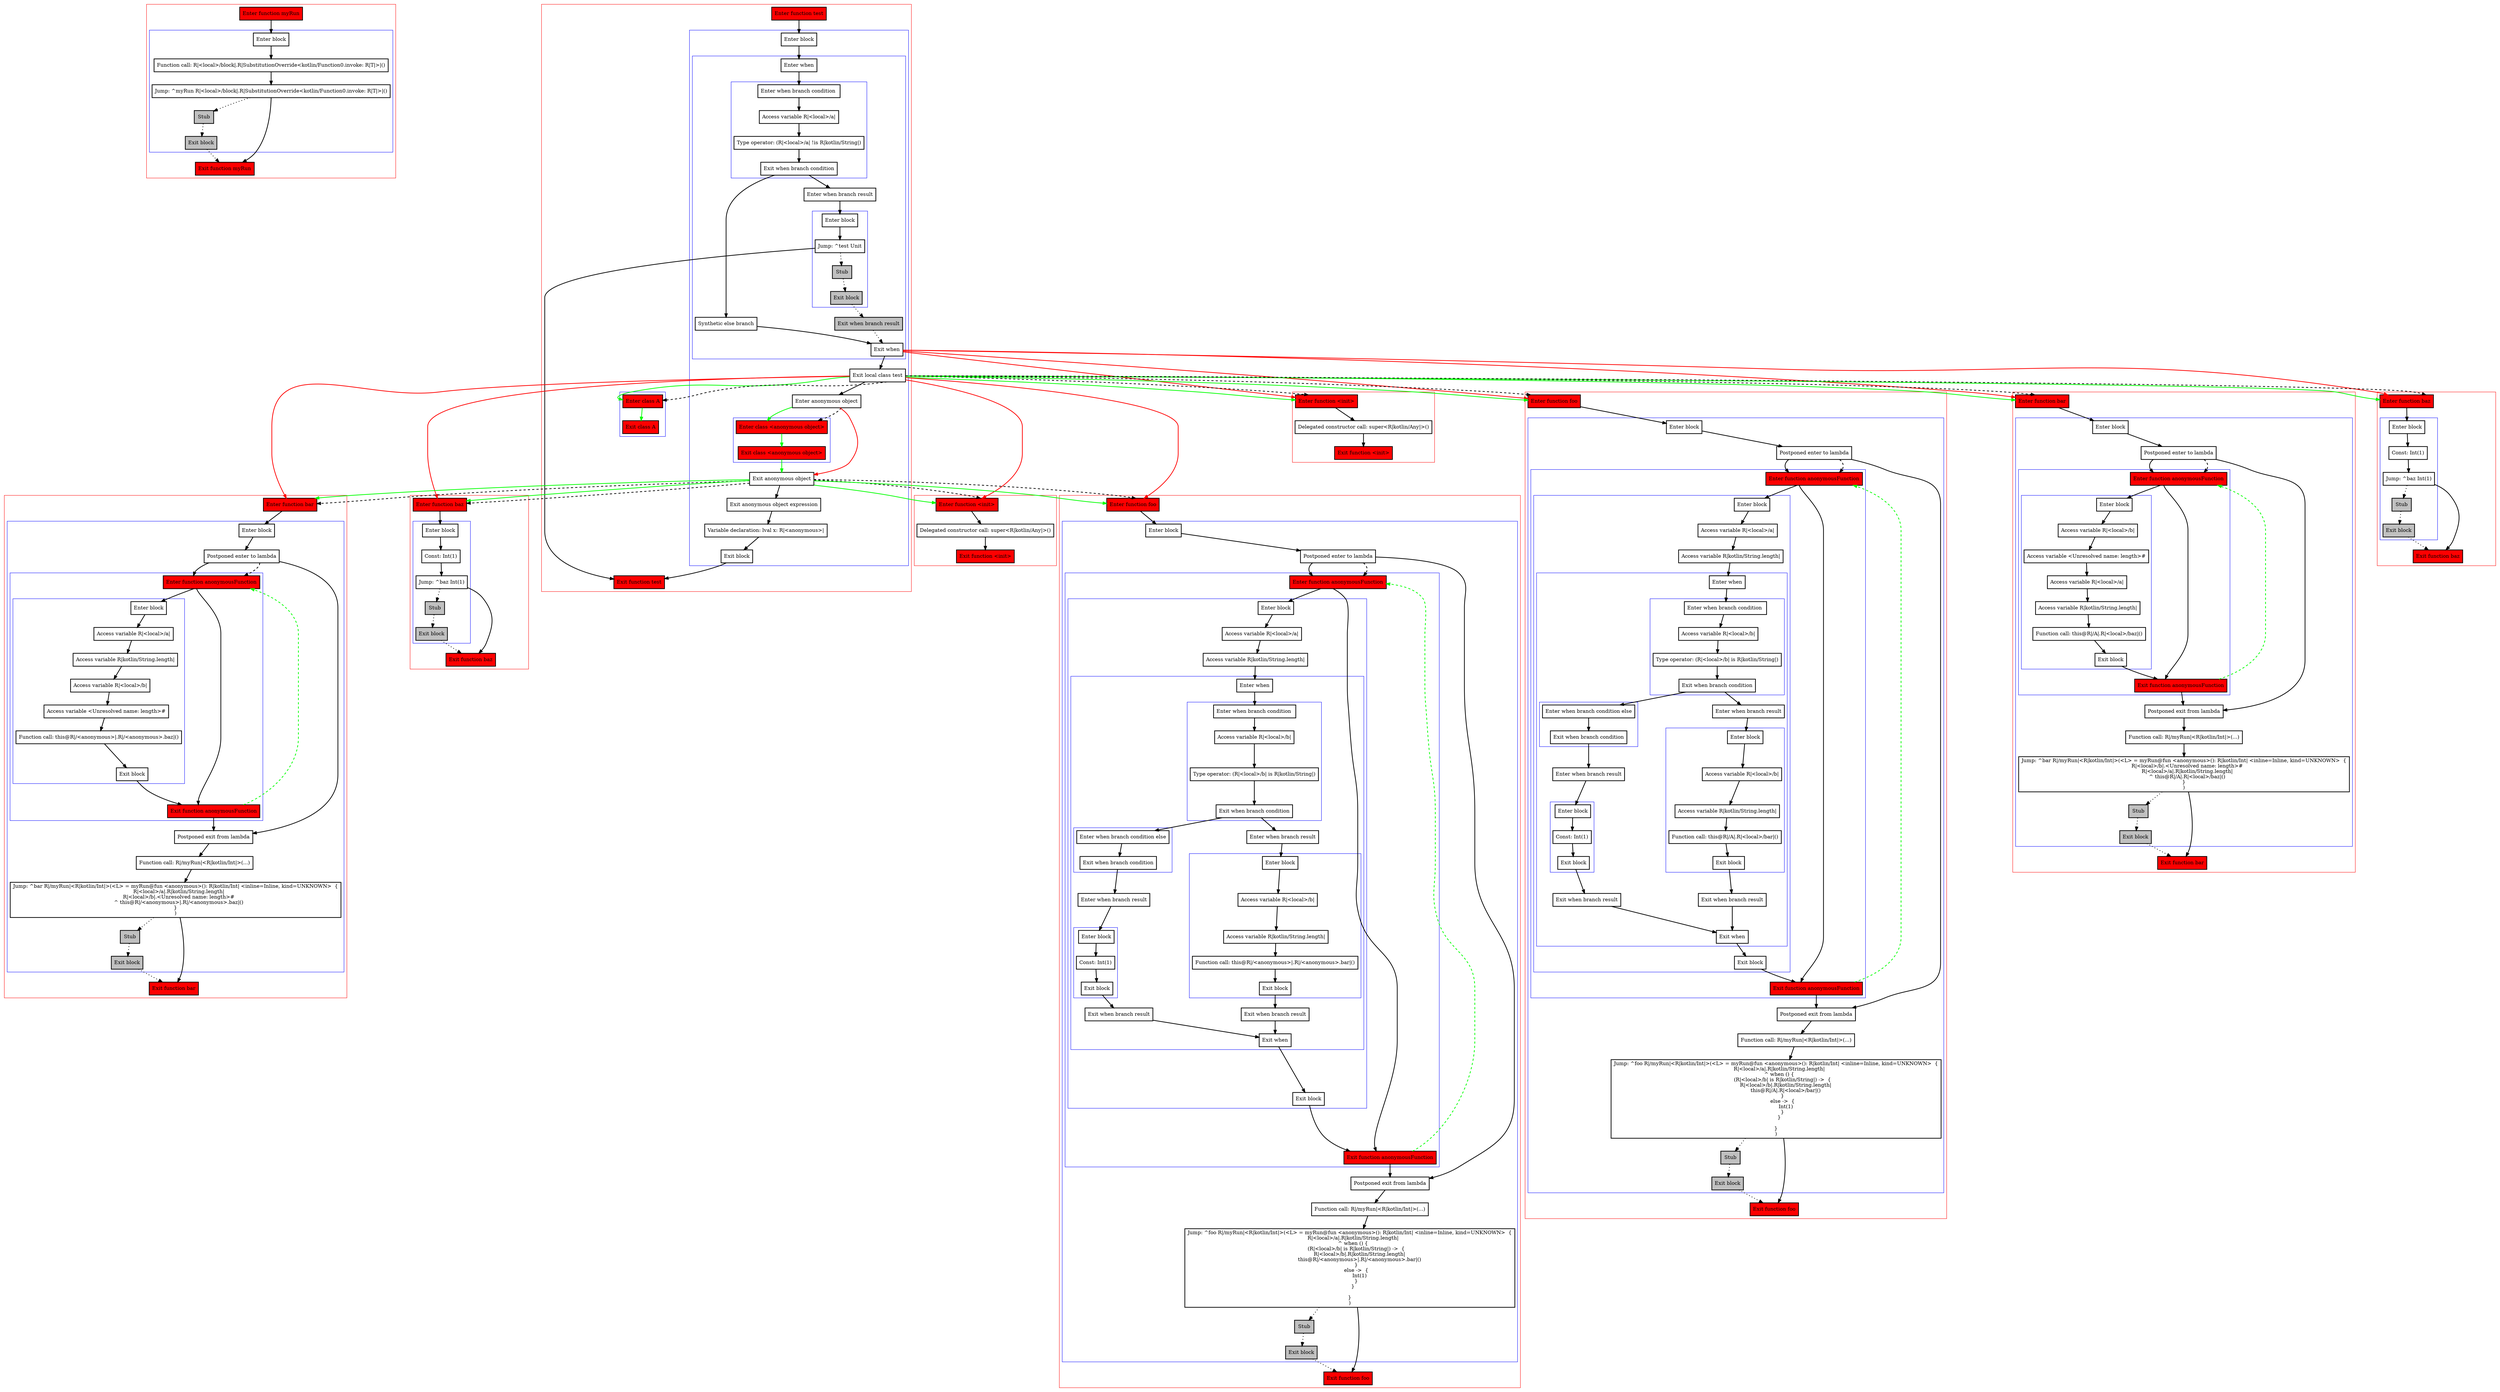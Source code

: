digraph localClassesWithImplicit_kt {
    graph [nodesep=3]
    node [shape=box penwidth=2]
    edge [penwidth=2]

    subgraph cluster_0 {
        color=red
        0 [label="Enter function myRun" style="filled" fillcolor=red];
        subgraph cluster_1 {
            color=blue
            1 [label="Enter block"];
            2 [label="Function call: R|<local>/block|.R|SubstitutionOverride<kotlin/Function0.invoke: R|T|>|()"];
            3 [label="Jump: ^myRun R|<local>/block|.R|SubstitutionOverride<kotlin/Function0.invoke: R|T|>|()"];
            4 [label="Stub" style="filled" fillcolor=gray];
            5 [label="Exit block" style="filled" fillcolor=gray];
        }
        6 [label="Exit function myRun" style="filled" fillcolor=red];
    }
    0 -> {1};
    1 -> {2};
    2 -> {3};
    3 -> {6};
    3 -> {4} [style=dotted];
    4 -> {5} [style=dotted];
    5 -> {6} [style=dotted];

    subgraph cluster_2 {
        color=red
        7 [label="Enter function test" style="filled" fillcolor=red];
        subgraph cluster_3 {
            color=blue
            8 [label="Enter block"];
            subgraph cluster_4 {
                color=blue
                9 [label="Enter when"];
                subgraph cluster_5 {
                    color=blue
                    10 [label="Enter when branch condition "];
                    11 [label="Access variable R|<local>/a|"];
                    12 [label="Type operator: (R|<local>/a| !is R|kotlin/String|)"];
                    13 [label="Exit when branch condition"];
                }
                14 [label="Synthetic else branch"];
                15 [label="Enter when branch result"];
                subgraph cluster_6 {
                    color=blue
                    16 [label="Enter block"];
                    17 [label="Jump: ^test Unit"];
                    18 [label="Stub" style="filled" fillcolor=gray];
                    19 [label="Exit block" style="filled" fillcolor=gray];
                }
                20 [label="Exit when branch result" style="filled" fillcolor=gray];
                21 [label="Exit when"];
            }
            22 [label="Exit local class test"];
            23 [label="Enter anonymous object"];
            subgraph cluster_7 {
                color=blue
                31 [label="Enter class <anonymous object>" style="filled" fillcolor=red];
                32 [label="Exit class <anonymous object>" style="filled" fillcolor=red];
            }
            24 [label="Exit anonymous object"];
            25 [label="Exit anonymous object expression"];
            26 [label="Variable declaration: lval x: R|<anonymous>|"];
            27 [label="Exit block"];
        }
        subgraph cluster_8 {
            color=blue
            29 [label="Enter class A" style="filled" fillcolor=red];
            30 [label="Exit class A" style="filled" fillcolor=red];
        }
        28 [label="Exit function test" style="filled" fillcolor=red];
    }
    7 -> {8};
    8 -> {9};
    9 -> {10};
    10 -> {11};
    11 -> {12};
    12 -> {13};
    13 -> {15 14};
    14 -> {21};
    15 -> {16};
    16 -> {17};
    17 -> {28};
    17 -> {18} [style=dotted];
    18 -> {19} [style=dotted];
    19 -> {20} [style=dotted];
    20 -> {21} [style=dotted];
    21 -> {22};
    21 -> {33 36 71 89} [color=red];
    22 -> {23};
    22 -> {96 99 134 152} [color=red];
    22 -> {33 36 71 89 29} [color=green];
    22 -> {33 36 71 89 29} [style=dashed];
    23 -> {24} [color=red];
    23 -> {31} [color=green];
    23 -> {31} [style=dashed];
    24 -> {25};
    24 -> {96 99 134 152} [color=green];
    24 -> {96 99 134 152} [style=dashed];
    25 -> {26};
    26 -> {27};
    27 -> {28};
    29 -> {30} [color=green];
    31 -> {32} [color=green];
    32 -> {24} [color=green];

    subgraph cluster_9 {
        color=red
        33 [label="Enter function <init>" style="filled" fillcolor=red];
        34 [label="Delegated constructor call: super<R|kotlin/Any|>()"];
        35 [label="Exit function <init>" style="filled" fillcolor=red];
    }
    33 -> {34};
    34 -> {35};

    subgraph cluster_10 {
        color=red
        36 [label="Enter function foo" style="filled" fillcolor=red];
        subgraph cluster_11 {
            color=blue
            37 [label="Enter block"];
            38 [label="Postponed enter to lambda"];
            subgraph cluster_12 {
                color=blue
                45 [label="Enter function anonymousFunction" style="filled" fillcolor=red];
                subgraph cluster_13 {
                    color=blue
                    46 [label="Enter block"];
                    47 [label="Access variable R|<local>/a|"];
                    48 [label="Access variable R|kotlin/String.length|"];
                    subgraph cluster_14 {
                        color=blue
                        49 [label="Enter when"];
                        subgraph cluster_15 {
                            color=blue
                            50 [label="Enter when branch condition "];
                            51 [label="Access variable R|<local>/b|"];
                            52 [label="Type operator: (R|<local>/b| is R|kotlin/String|)"];
                            53 [label="Exit when branch condition"];
                        }
                        subgraph cluster_16 {
                            color=blue
                            54 [label="Enter when branch condition else"];
                            55 [label="Exit when branch condition"];
                        }
                        56 [label="Enter when branch result"];
                        subgraph cluster_17 {
                            color=blue
                            57 [label="Enter block"];
                            58 [label="Const: Int(1)"];
                            59 [label="Exit block"];
                        }
                        60 [label="Exit when branch result"];
                        61 [label="Enter when branch result"];
                        subgraph cluster_18 {
                            color=blue
                            62 [label="Enter block"];
                            63 [label="Access variable R|<local>/b|"];
                            64 [label="Access variable R|kotlin/String.length|"];
                            65 [label="Function call: this@R|/A|.R|<local>/bar|()"];
                            66 [label="Exit block"];
                        }
                        67 [label="Exit when branch result"];
                        68 [label="Exit when"];
                    }
                    69 [label="Exit block"];
                }
                70 [label="Exit function anonymousFunction" style="filled" fillcolor=red];
            }
            39 [label="Postponed exit from lambda"];
            40 [label="Function call: R|/myRun|<R|kotlin/Int|>(...)"];
            41 [label="Jump: ^foo R|/myRun|<R|kotlin/Int|>(<L> = myRun@fun <anonymous>(): R|kotlin/Int| <inline=Inline, kind=UNKNOWN>  {
    R|<local>/a|.R|kotlin/String.length|
    ^ when () {
        (R|<local>/b| is R|kotlin/String|) ->  {
            R|<local>/b|.R|kotlin/String.length|
            this@R|/A|.R|<local>/bar|()
        }
        else ->  {
            Int(1)
        }
    }

}
)"];
            42 [label="Stub" style="filled" fillcolor=gray];
            43 [label="Exit block" style="filled" fillcolor=gray];
        }
        44 [label="Exit function foo" style="filled" fillcolor=red];
    }
    36 -> {37};
    37 -> {38};
    38 -> {39 45};
    38 -> {45} [style=dashed];
    39 -> {40};
    40 -> {41};
    41 -> {44};
    41 -> {42} [style=dotted];
    42 -> {43} [style=dotted];
    43 -> {44} [style=dotted];
    45 -> {70 46};
    46 -> {47};
    47 -> {48};
    48 -> {49};
    49 -> {50};
    50 -> {51};
    51 -> {52};
    52 -> {53};
    53 -> {61 54};
    54 -> {55};
    55 -> {56};
    56 -> {57};
    57 -> {58};
    58 -> {59};
    59 -> {60};
    60 -> {68};
    61 -> {62};
    62 -> {63};
    63 -> {64};
    64 -> {65};
    65 -> {66};
    66 -> {67};
    67 -> {68};
    68 -> {69};
    69 -> {70};
    70 -> {39};
    70 -> {45} [color=green style=dashed];

    subgraph cluster_19 {
        color=red
        71 [label="Enter function bar" style="filled" fillcolor=red];
        subgraph cluster_20 {
            color=blue
            72 [label="Enter block"];
            73 [label="Postponed enter to lambda"];
            subgraph cluster_21 {
                color=blue
                80 [label="Enter function anonymousFunction" style="filled" fillcolor=red];
                subgraph cluster_22 {
                    color=blue
                    81 [label="Enter block"];
                    82 [label="Access variable R|<local>/b|"];
                    83 [label="Access variable <Unresolved name: length>#"];
                    84 [label="Access variable R|<local>/a|"];
                    85 [label="Access variable R|kotlin/String.length|"];
                    86 [label="Function call: this@R|/A|.R|<local>/baz|()"];
                    87 [label="Exit block"];
                }
                88 [label="Exit function anonymousFunction" style="filled" fillcolor=red];
            }
            74 [label="Postponed exit from lambda"];
            75 [label="Function call: R|/myRun|<R|kotlin/Int|>(...)"];
            76 [label="Jump: ^bar R|/myRun|<R|kotlin/Int|>(<L> = myRun@fun <anonymous>(): R|kotlin/Int| <inline=Inline, kind=UNKNOWN>  {
    R|<local>/b|.<Unresolved name: length>#
    R|<local>/a|.R|kotlin/String.length|
    ^ this@R|/A|.R|<local>/baz|()
}
)"];
            77 [label="Stub" style="filled" fillcolor=gray];
            78 [label="Exit block" style="filled" fillcolor=gray];
        }
        79 [label="Exit function bar" style="filled" fillcolor=red];
    }
    71 -> {72};
    72 -> {73};
    73 -> {74 80};
    73 -> {80} [style=dashed];
    74 -> {75};
    75 -> {76};
    76 -> {79};
    76 -> {77} [style=dotted];
    77 -> {78} [style=dotted];
    78 -> {79} [style=dotted];
    80 -> {88 81};
    81 -> {82};
    82 -> {83};
    83 -> {84};
    84 -> {85};
    85 -> {86};
    86 -> {87};
    87 -> {88};
    88 -> {74};
    88 -> {80} [color=green style=dashed];

    subgraph cluster_23 {
        color=red
        89 [label="Enter function baz" style="filled" fillcolor=red];
        subgraph cluster_24 {
            color=blue
            90 [label="Enter block"];
            91 [label="Const: Int(1)"];
            92 [label="Jump: ^baz Int(1)"];
            93 [label="Stub" style="filled" fillcolor=gray];
            94 [label="Exit block" style="filled" fillcolor=gray];
        }
        95 [label="Exit function baz" style="filled" fillcolor=red];
    }
    89 -> {90};
    90 -> {91};
    91 -> {92};
    92 -> {95};
    92 -> {93} [style=dotted];
    93 -> {94} [style=dotted];
    94 -> {95} [style=dotted];

    subgraph cluster_25 {
        color=red
        96 [label="Enter function <init>" style="filled" fillcolor=red];
        97 [label="Delegated constructor call: super<R|kotlin/Any|>()"];
        98 [label="Exit function <init>" style="filled" fillcolor=red];
    }
    96 -> {97};
    97 -> {98};

    subgraph cluster_26 {
        color=red
        99 [label="Enter function foo" style="filled" fillcolor=red];
        subgraph cluster_27 {
            color=blue
            100 [label="Enter block"];
            101 [label="Postponed enter to lambda"];
            subgraph cluster_28 {
                color=blue
                108 [label="Enter function anonymousFunction" style="filled" fillcolor=red];
                subgraph cluster_29 {
                    color=blue
                    109 [label="Enter block"];
                    110 [label="Access variable R|<local>/a|"];
                    111 [label="Access variable R|kotlin/String.length|"];
                    subgraph cluster_30 {
                        color=blue
                        112 [label="Enter when"];
                        subgraph cluster_31 {
                            color=blue
                            113 [label="Enter when branch condition "];
                            114 [label="Access variable R|<local>/b|"];
                            115 [label="Type operator: (R|<local>/b| is R|kotlin/String|)"];
                            116 [label="Exit when branch condition"];
                        }
                        subgraph cluster_32 {
                            color=blue
                            117 [label="Enter when branch condition else"];
                            118 [label="Exit when branch condition"];
                        }
                        119 [label="Enter when branch result"];
                        subgraph cluster_33 {
                            color=blue
                            120 [label="Enter block"];
                            121 [label="Const: Int(1)"];
                            122 [label="Exit block"];
                        }
                        123 [label="Exit when branch result"];
                        124 [label="Enter when branch result"];
                        subgraph cluster_34 {
                            color=blue
                            125 [label="Enter block"];
                            126 [label="Access variable R|<local>/b|"];
                            127 [label="Access variable R|kotlin/String.length|"];
                            128 [label="Function call: this@R|/<anonymous>|.R|/<anonymous>.bar|()"];
                            129 [label="Exit block"];
                        }
                        130 [label="Exit when branch result"];
                        131 [label="Exit when"];
                    }
                    132 [label="Exit block"];
                }
                133 [label="Exit function anonymousFunction" style="filled" fillcolor=red];
            }
            102 [label="Postponed exit from lambda"];
            103 [label="Function call: R|/myRun|<R|kotlin/Int|>(...)"];
            104 [label="Jump: ^foo R|/myRun|<R|kotlin/Int|>(<L> = myRun@fun <anonymous>(): R|kotlin/Int| <inline=Inline, kind=UNKNOWN>  {
    R|<local>/a|.R|kotlin/String.length|
    ^ when () {
        (R|<local>/b| is R|kotlin/String|) ->  {
            R|<local>/b|.R|kotlin/String.length|
            this@R|/<anonymous>|.R|/<anonymous>.bar|()
        }
        else ->  {
            Int(1)
        }
    }

}
)"];
            105 [label="Stub" style="filled" fillcolor=gray];
            106 [label="Exit block" style="filled" fillcolor=gray];
        }
        107 [label="Exit function foo" style="filled" fillcolor=red];
    }
    99 -> {100};
    100 -> {101};
    101 -> {102 108};
    101 -> {108} [style=dashed];
    102 -> {103};
    103 -> {104};
    104 -> {107};
    104 -> {105} [style=dotted];
    105 -> {106} [style=dotted];
    106 -> {107} [style=dotted];
    108 -> {133 109};
    109 -> {110};
    110 -> {111};
    111 -> {112};
    112 -> {113};
    113 -> {114};
    114 -> {115};
    115 -> {116};
    116 -> {124 117};
    117 -> {118};
    118 -> {119};
    119 -> {120};
    120 -> {121};
    121 -> {122};
    122 -> {123};
    123 -> {131};
    124 -> {125};
    125 -> {126};
    126 -> {127};
    127 -> {128};
    128 -> {129};
    129 -> {130};
    130 -> {131};
    131 -> {132};
    132 -> {133};
    133 -> {102};
    133 -> {108} [color=green style=dashed];

    subgraph cluster_35 {
        color=red
        134 [label="Enter function bar" style="filled" fillcolor=red];
        subgraph cluster_36 {
            color=blue
            135 [label="Enter block"];
            136 [label="Postponed enter to lambda"];
            subgraph cluster_37 {
                color=blue
                143 [label="Enter function anonymousFunction" style="filled" fillcolor=red];
                subgraph cluster_38 {
                    color=blue
                    144 [label="Enter block"];
                    145 [label="Access variable R|<local>/a|"];
                    146 [label="Access variable R|kotlin/String.length|"];
                    147 [label="Access variable R|<local>/b|"];
                    148 [label="Access variable <Unresolved name: length>#"];
                    149 [label="Function call: this@R|/<anonymous>|.R|/<anonymous>.baz|()"];
                    150 [label="Exit block"];
                }
                151 [label="Exit function anonymousFunction" style="filled" fillcolor=red];
            }
            137 [label="Postponed exit from lambda"];
            138 [label="Function call: R|/myRun|<R|kotlin/Int|>(...)"];
            139 [label="Jump: ^bar R|/myRun|<R|kotlin/Int|>(<L> = myRun@fun <anonymous>(): R|kotlin/Int| <inline=Inline, kind=UNKNOWN>  {
    R|<local>/a|.R|kotlin/String.length|
    R|<local>/b|.<Unresolved name: length>#
    ^ this@R|/<anonymous>|.R|/<anonymous>.baz|()
}
)"];
            140 [label="Stub" style="filled" fillcolor=gray];
            141 [label="Exit block" style="filled" fillcolor=gray];
        }
        142 [label="Exit function bar" style="filled" fillcolor=red];
    }
    134 -> {135};
    135 -> {136};
    136 -> {137 143};
    136 -> {143} [style=dashed];
    137 -> {138};
    138 -> {139};
    139 -> {142};
    139 -> {140} [style=dotted];
    140 -> {141} [style=dotted];
    141 -> {142} [style=dotted];
    143 -> {151 144};
    144 -> {145};
    145 -> {146};
    146 -> {147};
    147 -> {148};
    148 -> {149};
    149 -> {150};
    150 -> {151};
    151 -> {137};
    151 -> {143} [color=green style=dashed];

    subgraph cluster_39 {
        color=red
        152 [label="Enter function baz" style="filled" fillcolor=red];
        subgraph cluster_40 {
            color=blue
            153 [label="Enter block"];
            154 [label="Const: Int(1)"];
            155 [label="Jump: ^baz Int(1)"];
            156 [label="Stub" style="filled" fillcolor=gray];
            157 [label="Exit block" style="filled" fillcolor=gray];
        }
        158 [label="Exit function baz" style="filled" fillcolor=red];
    }
    152 -> {153};
    153 -> {154};
    154 -> {155};
    155 -> {158};
    155 -> {156} [style=dotted];
    156 -> {157} [style=dotted];
    157 -> {158} [style=dotted];

}
